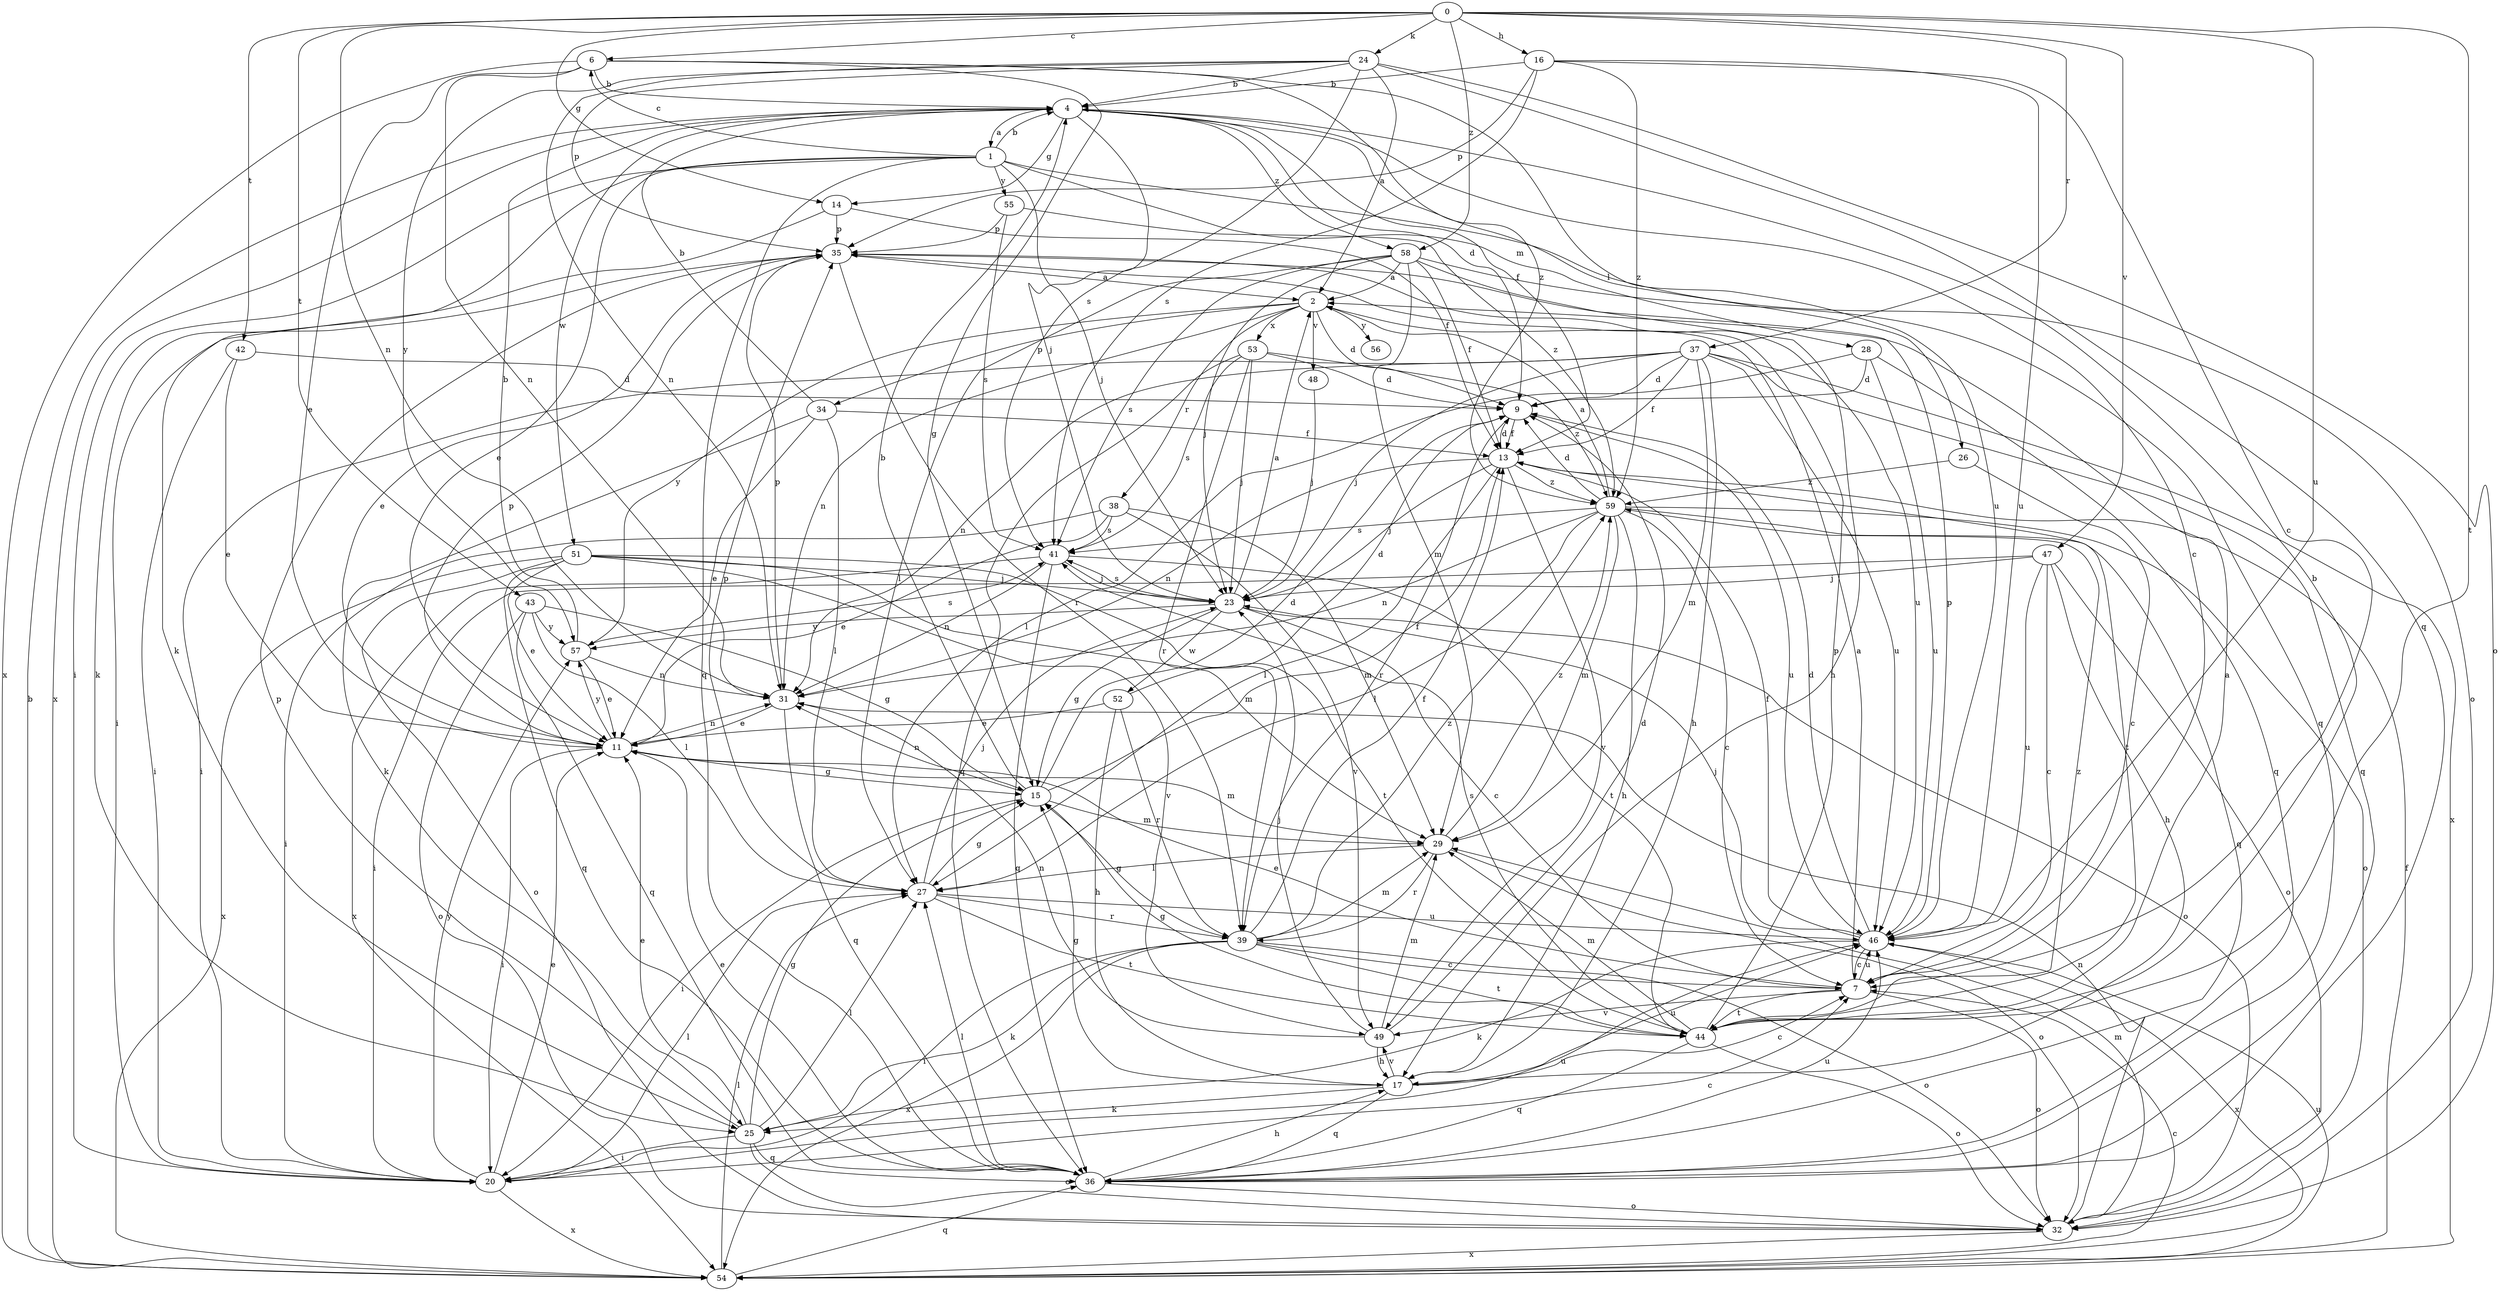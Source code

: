 strict digraph  {
0;
1;
2;
4;
6;
7;
9;
11;
13;
14;
15;
16;
17;
20;
23;
24;
25;
26;
27;
28;
29;
31;
32;
34;
35;
36;
37;
38;
39;
41;
42;
43;
44;
46;
47;
48;
49;
51;
52;
53;
54;
55;
56;
57;
58;
59;
0 -> 6  [label=c];
0 -> 14  [label=g];
0 -> 16  [label=h];
0 -> 24  [label=k];
0 -> 31  [label=n];
0 -> 37  [label=r];
0 -> 42  [label=t];
0 -> 43  [label=t];
0 -> 44  [label=t];
0 -> 46  [label=u];
0 -> 47  [label=v];
0 -> 58  [label=z];
1 -> 4  [label=b];
1 -> 6  [label=c];
1 -> 11  [label=e];
1 -> 20  [label=i];
1 -> 23  [label=j];
1 -> 25  [label=k];
1 -> 28  [label=m];
1 -> 32  [label=o];
1 -> 36  [label=q];
1 -> 55  [label=y];
2 -> 9  [label=d];
2 -> 31  [label=n];
2 -> 34  [label=p];
2 -> 38  [label=r];
2 -> 48  [label=v];
2 -> 53  [label=x];
2 -> 56  [label=y];
2 -> 57  [label=y];
4 -> 1  [label=a];
4 -> 7  [label=c];
4 -> 9  [label=d];
4 -> 13  [label=f];
4 -> 14  [label=g];
4 -> 23  [label=j];
4 -> 26  [label=l];
4 -> 51  [label=w];
4 -> 54  [label=x];
4 -> 58  [label=z];
6 -> 4  [label=b];
6 -> 11  [label=e];
6 -> 15  [label=g];
6 -> 31  [label=n];
6 -> 46  [label=u];
6 -> 54  [label=x];
6 -> 59  [label=z];
7 -> 2  [label=a];
7 -> 11  [label=e];
7 -> 32  [label=o];
7 -> 44  [label=t];
7 -> 46  [label=u];
7 -> 49  [label=v];
9 -> 13  [label=f];
9 -> 39  [label=r];
9 -> 46  [label=u];
11 -> 15  [label=g];
11 -> 20  [label=i];
11 -> 29  [label=m];
11 -> 31  [label=n];
11 -> 35  [label=p];
11 -> 57  [label=y];
13 -> 9  [label=d];
13 -> 23  [label=j];
13 -> 27  [label=l];
13 -> 31  [label=n];
13 -> 44  [label=t];
13 -> 49  [label=v];
13 -> 59  [label=z];
14 -> 13  [label=f];
14 -> 25  [label=k];
14 -> 35  [label=p];
15 -> 4  [label=b];
15 -> 9  [label=d];
15 -> 13  [label=f];
15 -> 20  [label=i];
15 -> 29  [label=m];
15 -> 31  [label=n];
16 -> 4  [label=b];
16 -> 7  [label=c];
16 -> 35  [label=p];
16 -> 41  [label=s];
16 -> 46  [label=u];
16 -> 59  [label=z];
17 -> 7  [label=c];
17 -> 15  [label=g];
17 -> 25  [label=k];
17 -> 36  [label=q];
17 -> 46  [label=u];
17 -> 49  [label=v];
20 -> 7  [label=c];
20 -> 11  [label=e];
20 -> 27  [label=l];
20 -> 46  [label=u];
20 -> 54  [label=x];
20 -> 57  [label=y];
23 -> 2  [label=a];
23 -> 7  [label=c];
23 -> 15  [label=g];
23 -> 32  [label=o];
23 -> 41  [label=s];
23 -> 52  [label=w];
23 -> 57  [label=y];
24 -> 2  [label=a];
24 -> 4  [label=b];
24 -> 31  [label=n];
24 -> 32  [label=o];
24 -> 35  [label=p];
24 -> 36  [label=q];
24 -> 41  [label=s];
24 -> 57  [label=y];
25 -> 11  [label=e];
25 -> 15  [label=g];
25 -> 20  [label=i];
25 -> 27  [label=l];
25 -> 32  [label=o];
25 -> 35  [label=p];
25 -> 36  [label=q];
26 -> 7  [label=c];
26 -> 59  [label=z];
27 -> 15  [label=g];
27 -> 23  [label=j];
27 -> 35  [label=p];
27 -> 39  [label=r];
27 -> 44  [label=t];
27 -> 46  [label=u];
28 -> 9  [label=d];
28 -> 27  [label=l];
28 -> 36  [label=q];
28 -> 46  [label=u];
29 -> 27  [label=l];
29 -> 32  [label=o];
29 -> 39  [label=r];
29 -> 59  [label=z];
31 -> 11  [label=e];
31 -> 35  [label=p];
31 -> 36  [label=q];
32 -> 29  [label=m];
32 -> 31  [label=n];
32 -> 54  [label=x];
34 -> 4  [label=b];
34 -> 11  [label=e];
34 -> 13  [label=f];
34 -> 25  [label=k];
34 -> 27  [label=l];
35 -> 2  [label=a];
35 -> 11  [label=e];
35 -> 20  [label=i];
35 -> 39  [label=r];
35 -> 46  [label=u];
36 -> 11  [label=e];
36 -> 17  [label=h];
36 -> 27  [label=l];
36 -> 32  [label=o];
36 -> 46  [label=u];
37 -> 9  [label=d];
37 -> 13  [label=f];
37 -> 17  [label=h];
37 -> 20  [label=i];
37 -> 23  [label=j];
37 -> 29  [label=m];
37 -> 31  [label=n];
37 -> 36  [label=q];
37 -> 46  [label=u];
37 -> 54  [label=x];
38 -> 11  [label=e];
38 -> 20  [label=i];
38 -> 29  [label=m];
38 -> 41  [label=s];
38 -> 49  [label=v];
39 -> 7  [label=c];
39 -> 13  [label=f];
39 -> 15  [label=g];
39 -> 20  [label=i];
39 -> 25  [label=k];
39 -> 29  [label=m];
39 -> 32  [label=o];
39 -> 44  [label=t];
39 -> 54  [label=x];
39 -> 59  [label=z];
41 -> 23  [label=j];
41 -> 31  [label=n];
41 -> 36  [label=q];
41 -> 44  [label=t];
41 -> 54  [label=x];
42 -> 9  [label=d];
42 -> 11  [label=e];
42 -> 20  [label=i];
43 -> 15  [label=g];
43 -> 27  [label=l];
43 -> 32  [label=o];
43 -> 36  [label=q];
43 -> 57  [label=y];
44 -> 2  [label=a];
44 -> 4  [label=b];
44 -> 15  [label=g];
44 -> 29  [label=m];
44 -> 32  [label=o];
44 -> 35  [label=p];
44 -> 36  [label=q];
44 -> 41  [label=s];
44 -> 59  [label=z];
46 -> 7  [label=c];
46 -> 9  [label=d];
46 -> 13  [label=f];
46 -> 23  [label=j];
46 -> 25  [label=k];
46 -> 35  [label=p];
46 -> 54  [label=x];
47 -> 7  [label=c];
47 -> 17  [label=h];
47 -> 20  [label=i];
47 -> 23  [label=j];
47 -> 32  [label=o];
47 -> 46  [label=u];
48 -> 23  [label=j];
49 -> 9  [label=d];
49 -> 17  [label=h];
49 -> 23  [label=j];
49 -> 29  [label=m];
49 -> 31  [label=n];
51 -> 11  [label=e];
51 -> 23  [label=j];
51 -> 29  [label=m];
51 -> 32  [label=o];
51 -> 36  [label=q];
51 -> 44  [label=t];
51 -> 49  [label=v];
51 -> 54  [label=x];
52 -> 9  [label=d];
52 -> 11  [label=e];
52 -> 17  [label=h];
52 -> 39  [label=r];
53 -> 9  [label=d];
53 -> 23  [label=j];
53 -> 36  [label=q];
53 -> 39  [label=r];
53 -> 41  [label=s];
53 -> 59  [label=z];
54 -> 4  [label=b];
54 -> 7  [label=c];
54 -> 13  [label=f];
54 -> 27  [label=l];
54 -> 36  [label=q];
54 -> 46  [label=u];
55 -> 35  [label=p];
55 -> 41  [label=s];
55 -> 59  [label=z];
57 -> 4  [label=b];
57 -> 11  [label=e];
57 -> 31  [label=n];
57 -> 41  [label=s];
58 -> 2  [label=a];
58 -> 13  [label=f];
58 -> 17  [label=h];
58 -> 23  [label=j];
58 -> 27  [label=l];
58 -> 29  [label=m];
58 -> 36  [label=q];
58 -> 41  [label=s];
59 -> 2  [label=a];
59 -> 7  [label=c];
59 -> 9  [label=d];
59 -> 17  [label=h];
59 -> 27  [label=l];
59 -> 29  [label=m];
59 -> 31  [label=n];
59 -> 32  [label=o];
59 -> 36  [label=q];
59 -> 41  [label=s];
}
